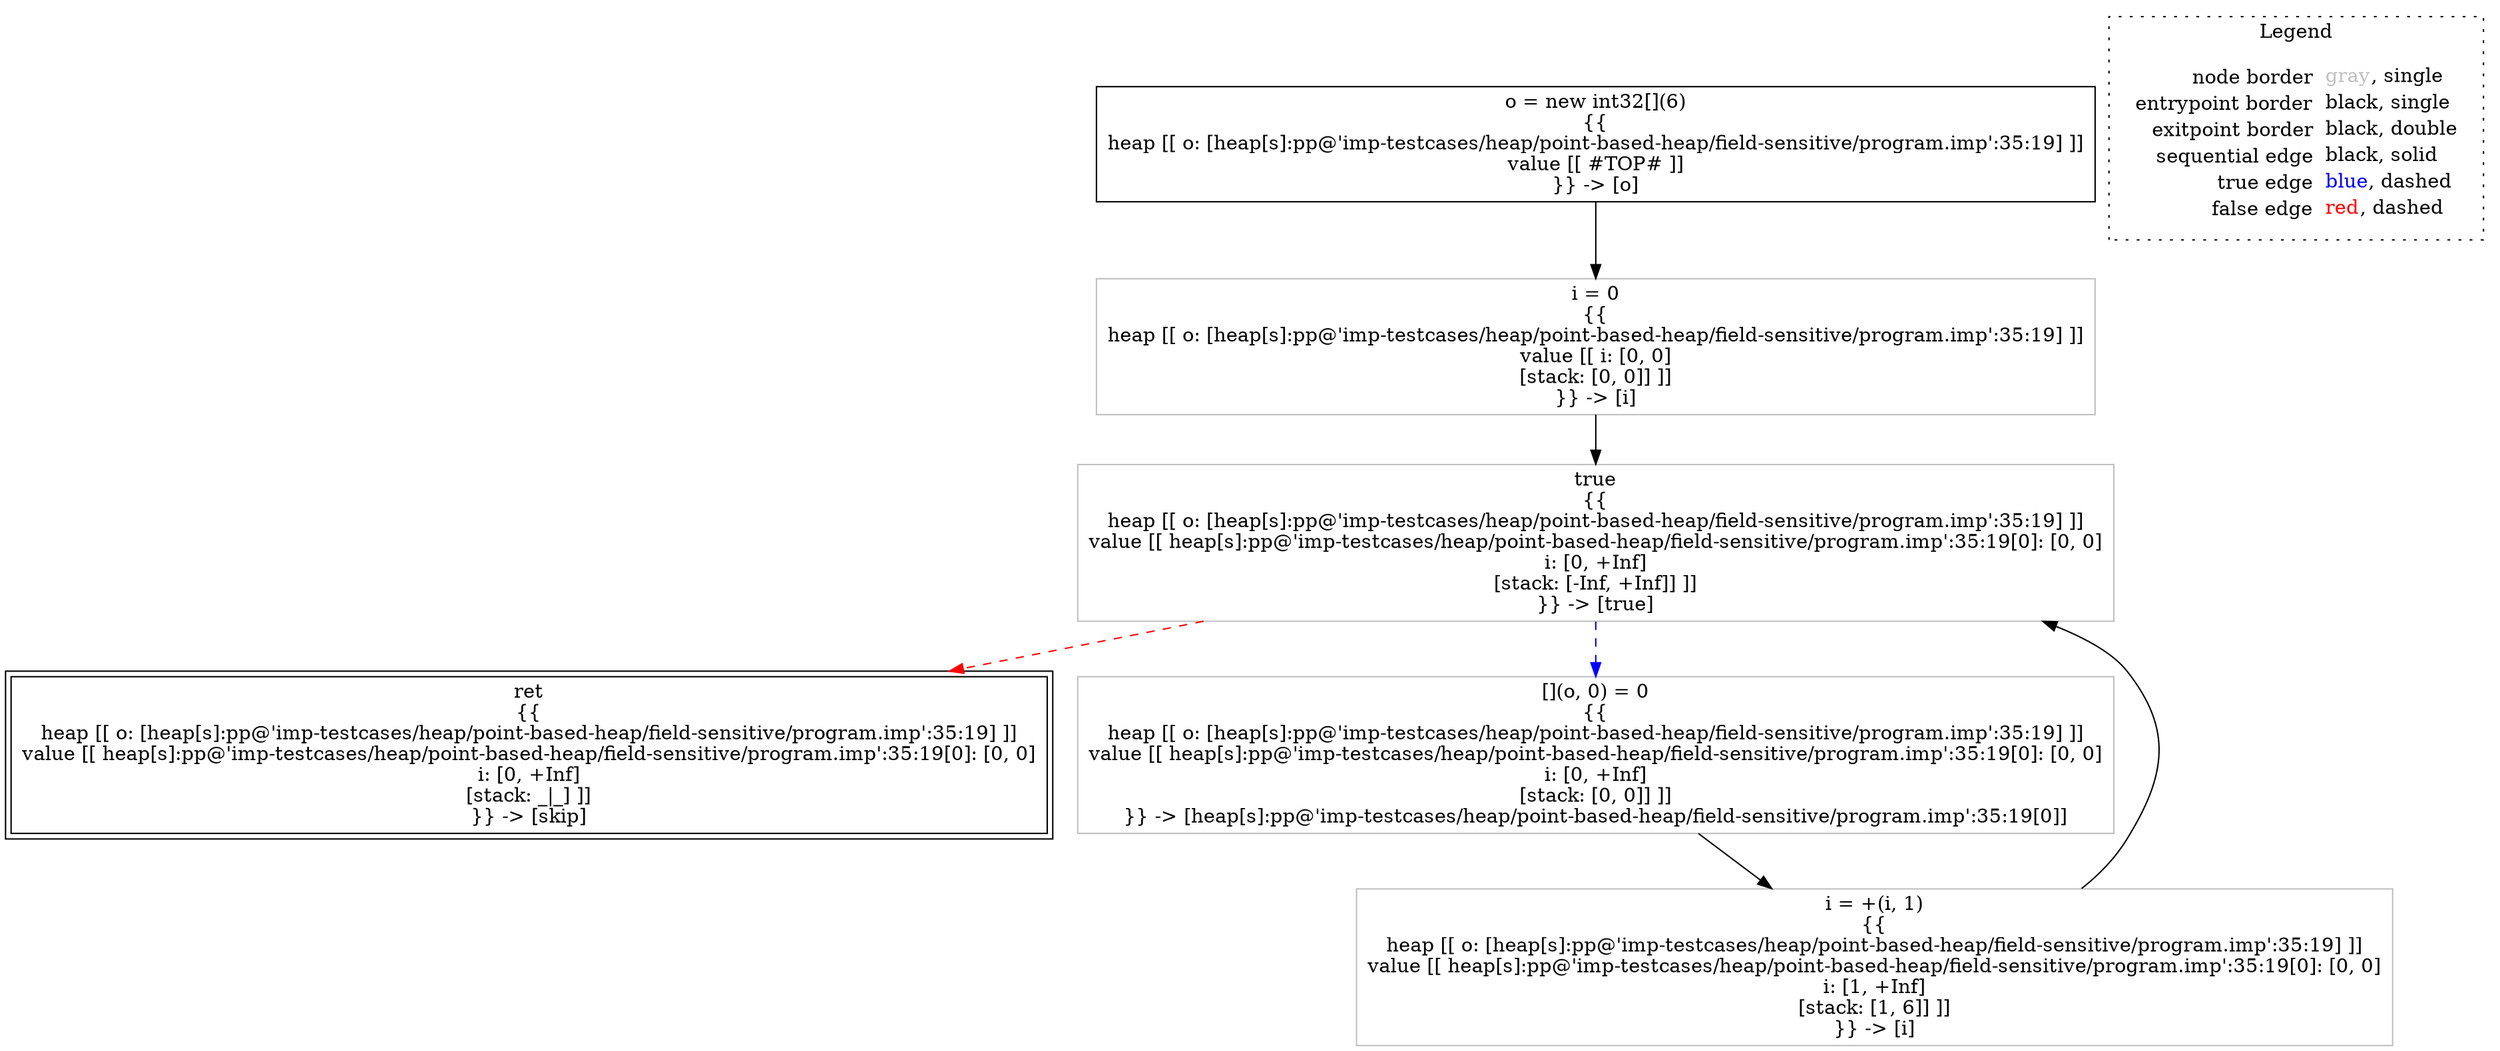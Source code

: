 digraph {
	"node0" [shape="rect",color="black",label=<o = new int32[](6)<BR/>{{<BR/>heap [[ o: [heap[s]:pp@'imp-testcases/heap/point-based-heap/field-sensitive/program.imp':35:19] ]]<BR/>value [[ #TOP# ]]<BR/>}} -&gt; [o]>];
	"node1" [shape="rect",color="gray",label=<true<BR/>{{<BR/>heap [[ o: [heap[s]:pp@'imp-testcases/heap/point-based-heap/field-sensitive/program.imp':35:19] ]]<BR/>value [[ heap[s]:pp@'imp-testcases/heap/point-based-heap/field-sensitive/program.imp':35:19[0]: [0, 0]<BR/>i: [0, +Inf]<BR/>[stack: [-Inf, +Inf]] ]]<BR/>}} -&gt; [true]>];
	"node2" [shape="rect",color="gray",label=<i = 0<BR/>{{<BR/>heap [[ o: [heap[s]:pp@'imp-testcases/heap/point-based-heap/field-sensitive/program.imp':35:19] ]]<BR/>value [[ i: [0, 0]<BR/>[stack: [0, 0]] ]]<BR/>}} -&gt; [i]>];
	"node3" [shape="rect",color="black",peripheries="2",label=<ret<BR/>{{<BR/>heap [[ o: [heap[s]:pp@'imp-testcases/heap/point-based-heap/field-sensitive/program.imp':35:19] ]]<BR/>value [[ heap[s]:pp@'imp-testcases/heap/point-based-heap/field-sensitive/program.imp':35:19[0]: [0, 0]<BR/>i: [0, +Inf]<BR/>[stack: _|_] ]]<BR/>}} -&gt; [skip]>];
	"node4" [shape="rect",color="gray",label=<[](o, 0) = 0<BR/>{{<BR/>heap [[ o: [heap[s]:pp@'imp-testcases/heap/point-based-heap/field-sensitive/program.imp':35:19] ]]<BR/>value [[ heap[s]:pp@'imp-testcases/heap/point-based-heap/field-sensitive/program.imp':35:19[0]: [0, 0]<BR/>i: [0, +Inf]<BR/>[stack: [0, 0]] ]]<BR/>}} -&gt; [heap[s]:pp@'imp-testcases/heap/point-based-heap/field-sensitive/program.imp':35:19[0]]>];
	"node5" [shape="rect",color="gray",label=<i = +(i, 1)<BR/>{{<BR/>heap [[ o: [heap[s]:pp@'imp-testcases/heap/point-based-heap/field-sensitive/program.imp':35:19] ]]<BR/>value [[ heap[s]:pp@'imp-testcases/heap/point-based-heap/field-sensitive/program.imp':35:19[0]: [0, 0]<BR/>i: [1, +Inf]<BR/>[stack: [1, 6]] ]]<BR/>}} -&gt; [i]>];
	"node1" -> "node3" [color="red",style="dashed"];
	"node1" -> "node4" [color="blue",style="dashed"];
	"node2" -> "node1" [color="black"];
	"node4" -> "node5" [color="black"];
	"node0" -> "node2" [color="black"];
	"node5" -> "node1" [color="black"];
subgraph cluster_legend {
	label="Legend";
	style=dotted;
	node [shape=plaintext];
	"legend" [label=<<table border="0" cellpadding="2" cellspacing="0" cellborder="0"><tr><td align="right">node border&nbsp;</td><td align="left"><font color="gray">gray</font>, single</td></tr><tr><td align="right">entrypoint border&nbsp;</td><td align="left"><font color="black">black</font>, single</td></tr><tr><td align="right">exitpoint border&nbsp;</td><td align="left"><font color="black">black</font>, double</td></tr><tr><td align="right">sequential edge&nbsp;</td><td align="left"><font color="black">black</font>, solid</td></tr><tr><td align="right">true edge&nbsp;</td><td align="left"><font color="blue">blue</font>, dashed</td></tr><tr><td align="right">false edge&nbsp;</td><td align="left"><font color="red">red</font>, dashed</td></tr></table>>];
}

}
